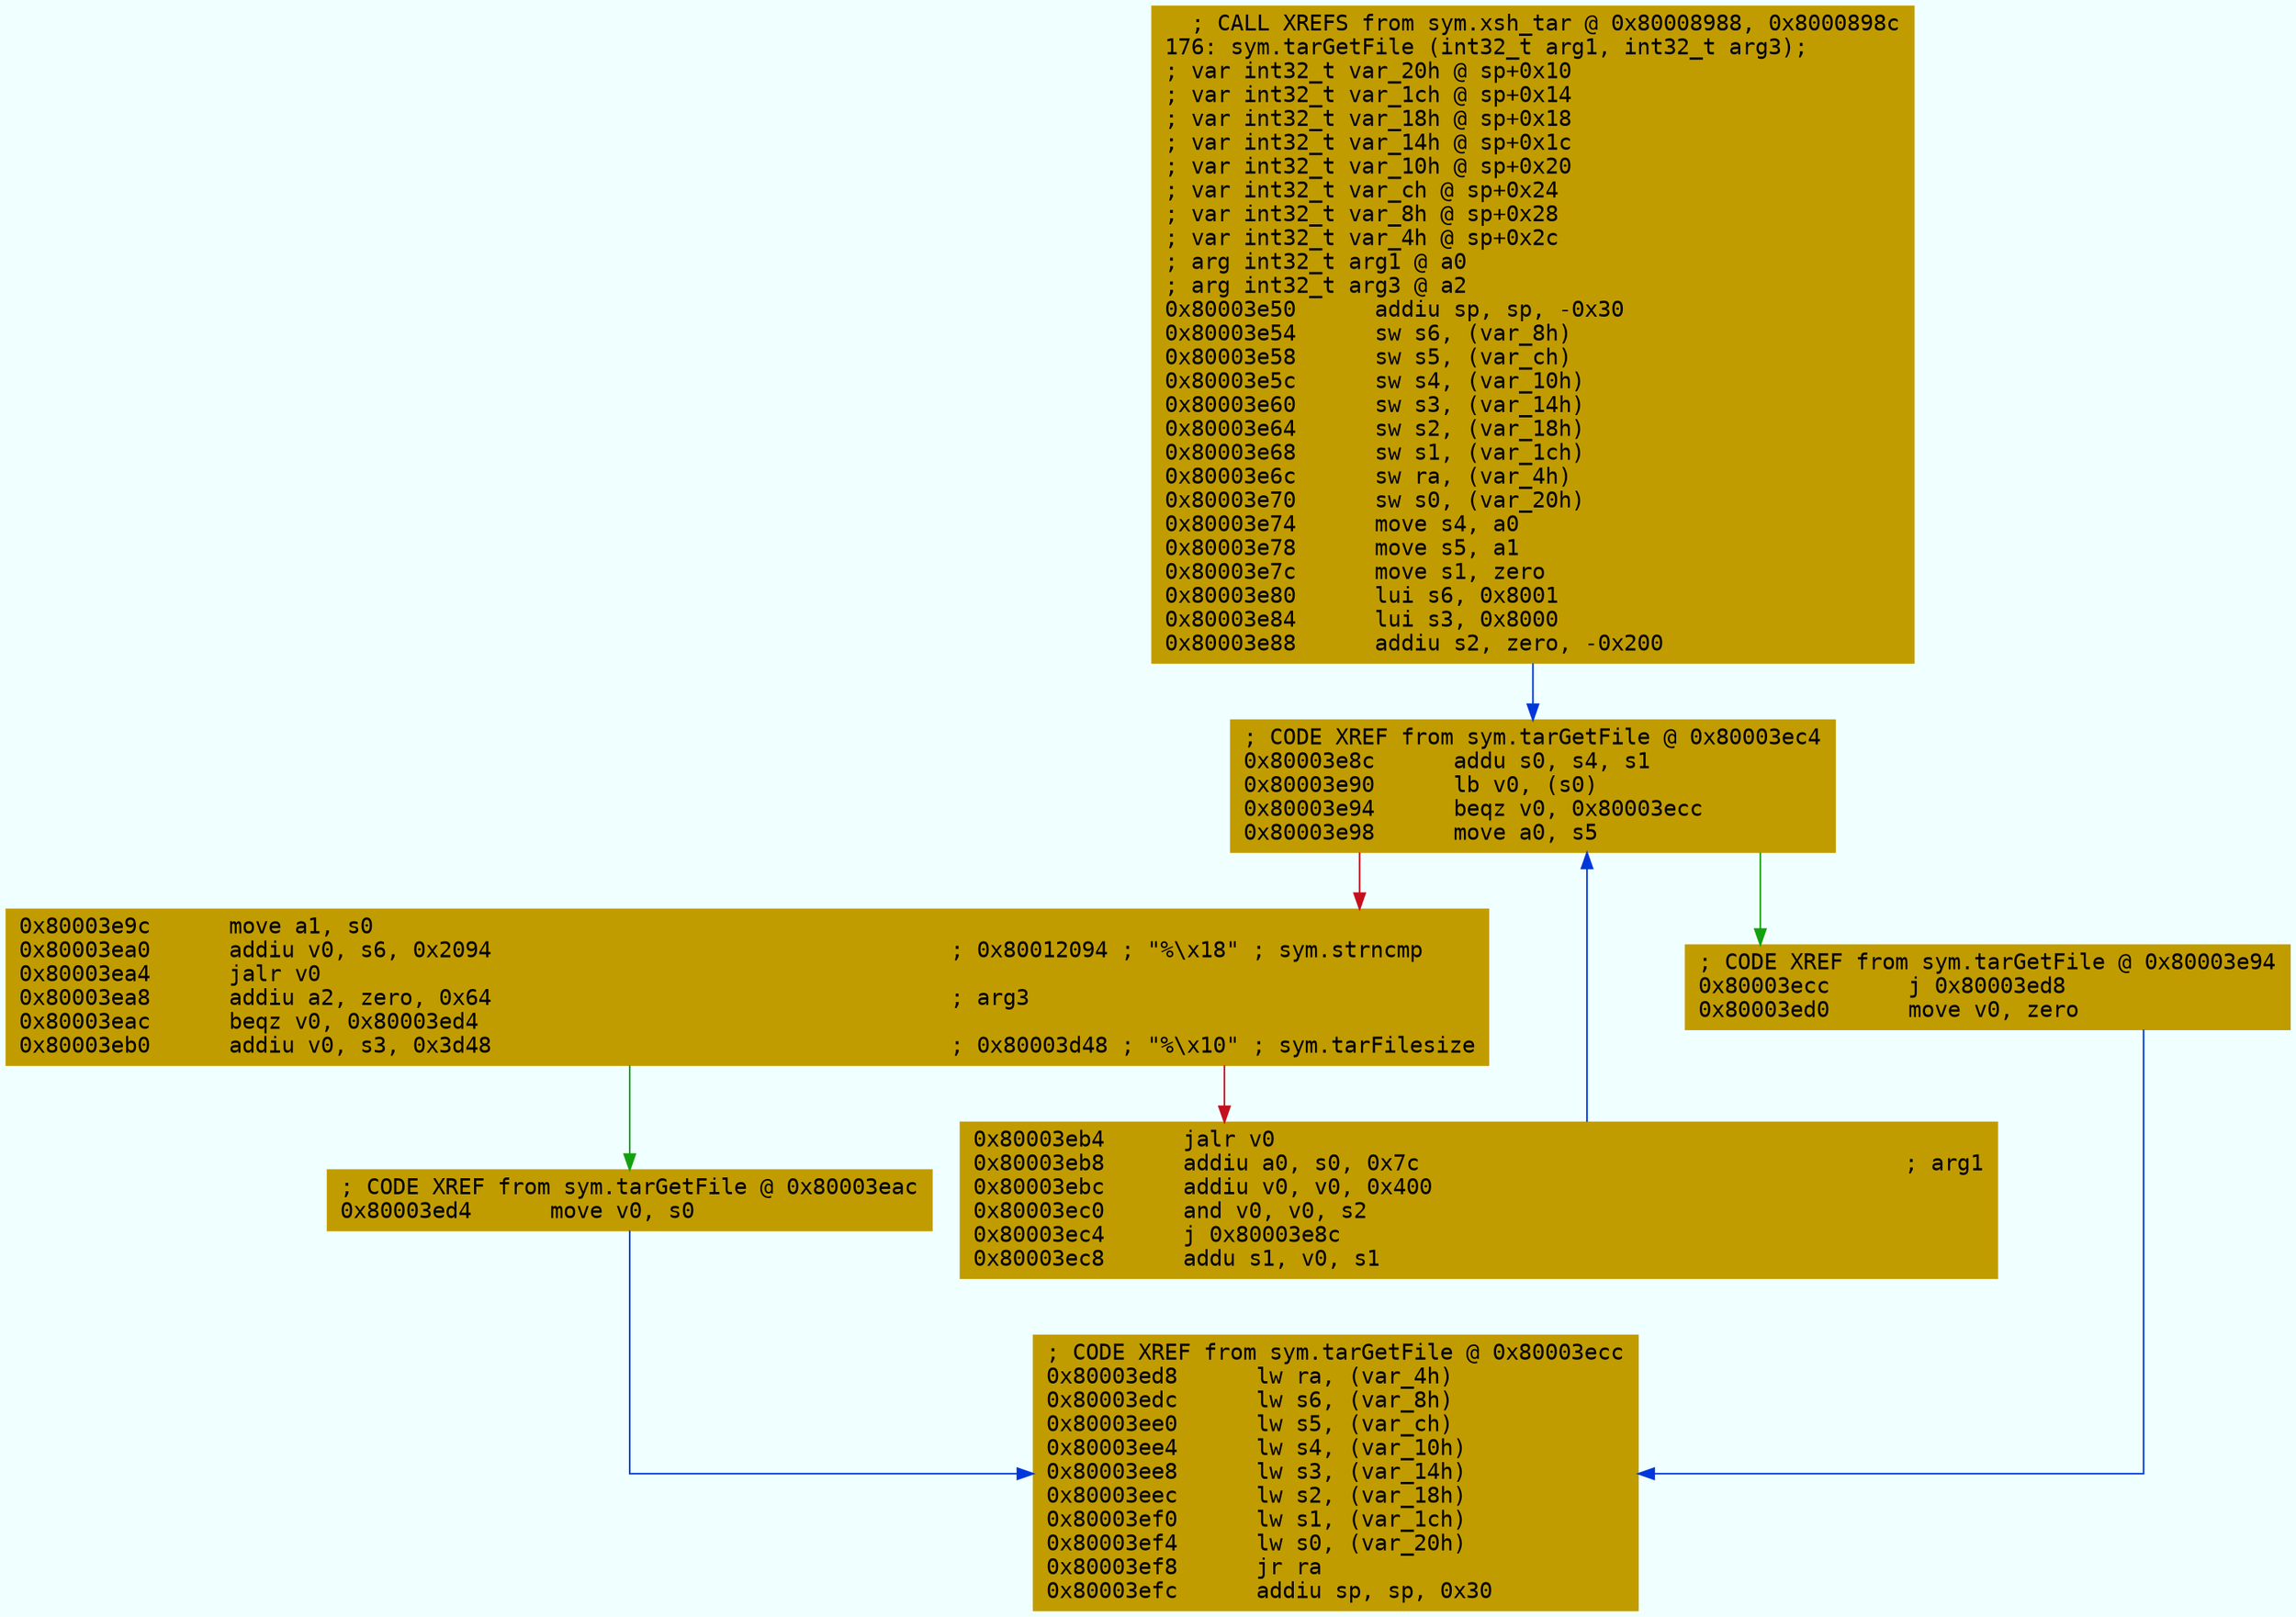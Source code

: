 digraph code {
	graph [bgcolor=azure fontsize=8 fontname="Courier" splines="ortho"];
	node [fillcolor=gray style=filled shape=box];
	edge [arrowhead="normal"];
	"0x80003e50" [URL="sym.tarGetFile/0x80003e50", fillcolor="#c19c00",color="#c19c00", fontname="Courier",label="  ; CALL XREFS from sym.xsh_tar @ 0x80008988, 0x8000898c\l176: sym.tarGetFile (int32_t arg1, int32_t arg3);\l; var int32_t var_20h @ sp+0x10\l; var int32_t var_1ch @ sp+0x14\l; var int32_t var_18h @ sp+0x18\l; var int32_t var_14h @ sp+0x1c\l; var int32_t var_10h @ sp+0x20\l; var int32_t var_ch @ sp+0x24\l; var int32_t var_8h @ sp+0x28\l; var int32_t var_4h @ sp+0x2c\l; arg int32_t arg1 @ a0\l; arg int32_t arg3 @ a2\l0x80003e50      addiu sp, sp, -0x30\l0x80003e54      sw s6, (var_8h)\l0x80003e58      sw s5, (var_ch)\l0x80003e5c      sw s4, (var_10h)\l0x80003e60      sw s3, (var_14h)\l0x80003e64      sw s2, (var_18h)\l0x80003e68      sw s1, (var_1ch)\l0x80003e6c      sw ra, (var_4h)\l0x80003e70      sw s0, (var_20h)\l0x80003e74      move s4, a0\l0x80003e78      move s5, a1\l0x80003e7c      move s1, zero\l0x80003e80      lui s6, 0x8001\l0x80003e84      lui s3, 0x8000\l0x80003e88      addiu s2, zero, -0x200\l"]
	"0x80003e8c" [URL="sym.tarGetFile/0x80003e8c", fillcolor="#c19c00",color="#c19c00", fontname="Courier",label="; CODE XREF from sym.tarGetFile @ 0x80003ec4\l0x80003e8c      addu s0, s4, s1\l0x80003e90      lb v0, (s0)\l0x80003e94      beqz v0, 0x80003ecc\l0x80003e98      move a0, s5\l"]
	"0x80003e9c" [URL="sym.tarGetFile/0x80003e9c", fillcolor="#c19c00",color="#c19c00", fontname="Courier",label="0x80003e9c      move a1, s0\l0x80003ea0      addiu v0, s6, 0x2094                                   ; 0x80012094 ; \"%\\x18\" ; sym.strncmp\l0x80003ea4      jalr v0\l0x80003ea8      addiu a2, zero, 0x64                                   ; arg3\l0x80003eac      beqz v0, 0x80003ed4\l0x80003eb0      addiu v0, s3, 0x3d48                                   ; 0x80003d48 ; \"%\\x10\" ; sym.tarFilesize\l"]
	"0x80003eb4" [URL="sym.tarGetFile/0x80003eb4", fillcolor="#c19c00",color="#c19c00", fontname="Courier",label="0x80003eb4      jalr v0\l0x80003eb8      addiu a0, s0, 0x7c                                     ; arg1\l0x80003ebc      addiu v0, v0, 0x400\l0x80003ec0      and v0, v0, s2\l0x80003ec4      j 0x80003e8c\l0x80003ec8      addu s1, v0, s1\l"]
	"0x80003ecc" [URL="sym.tarGetFile/0x80003ecc", fillcolor="#c19c00",color="#c19c00", fontname="Courier",label="; CODE XREF from sym.tarGetFile @ 0x80003e94\l0x80003ecc      j 0x80003ed8\l0x80003ed0      move v0, zero\l"]
	"0x80003ed4" [URL="sym.tarGetFile/0x80003ed4", fillcolor="#c19c00",color="#c19c00", fontname="Courier",label="; CODE XREF from sym.tarGetFile @ 0x80003eac\l0x80003ed4      move v0, s0\l"]
	"0x80003ed8" [URL="sym.tarGetFile/0x80003ed8", fillcolor="#c19c00",color="#c19c00", fontname="Courier",label="; CODE XREF from sym.tarGetFile @ 0x80003ecc\l0x80003ed8      lw ra, (var_4h)\l0x80003edc      lw s6, (var_8h)\l0x80003ee0      lw s5, (var_ch)\l0x80003ee4      lw s4, (var_10h)\l0x80003ee8      lw s3, (var_14h)\l0x80003eec      lw s2, (var_18h)\l0x80003ef0      lw s1, (var_1ch)\l0x80003ef4      lw s0, (var_20h)\l0x80003ef8      jr ra\l0x80003efc      addiu sp, sp, 0x30\l"]
        "0x80003e50" -> "0x80003e8c" [color="#0037da"];
        "0x80003e8c" -> "0x80003ecc" [color="#13a10e"];
        "0x80003e8c" -> "0x80003e9c" [color="#c50f1f"];
        "0x80003e9c" -> "0x80003ed4" [color="#13a10e"];
        "0x80003e9c" -> "0x80003eb4" [color="#c50f1f"];
        "0x80003eb4" -> "0x80003e8c" [color="#0037da"];
        "0x80003ecc" -> "0x80003ed8" [color="#0037da"];
        "0x80003ed4" -> "0x80003ed8" [color="#0037da"];
}
